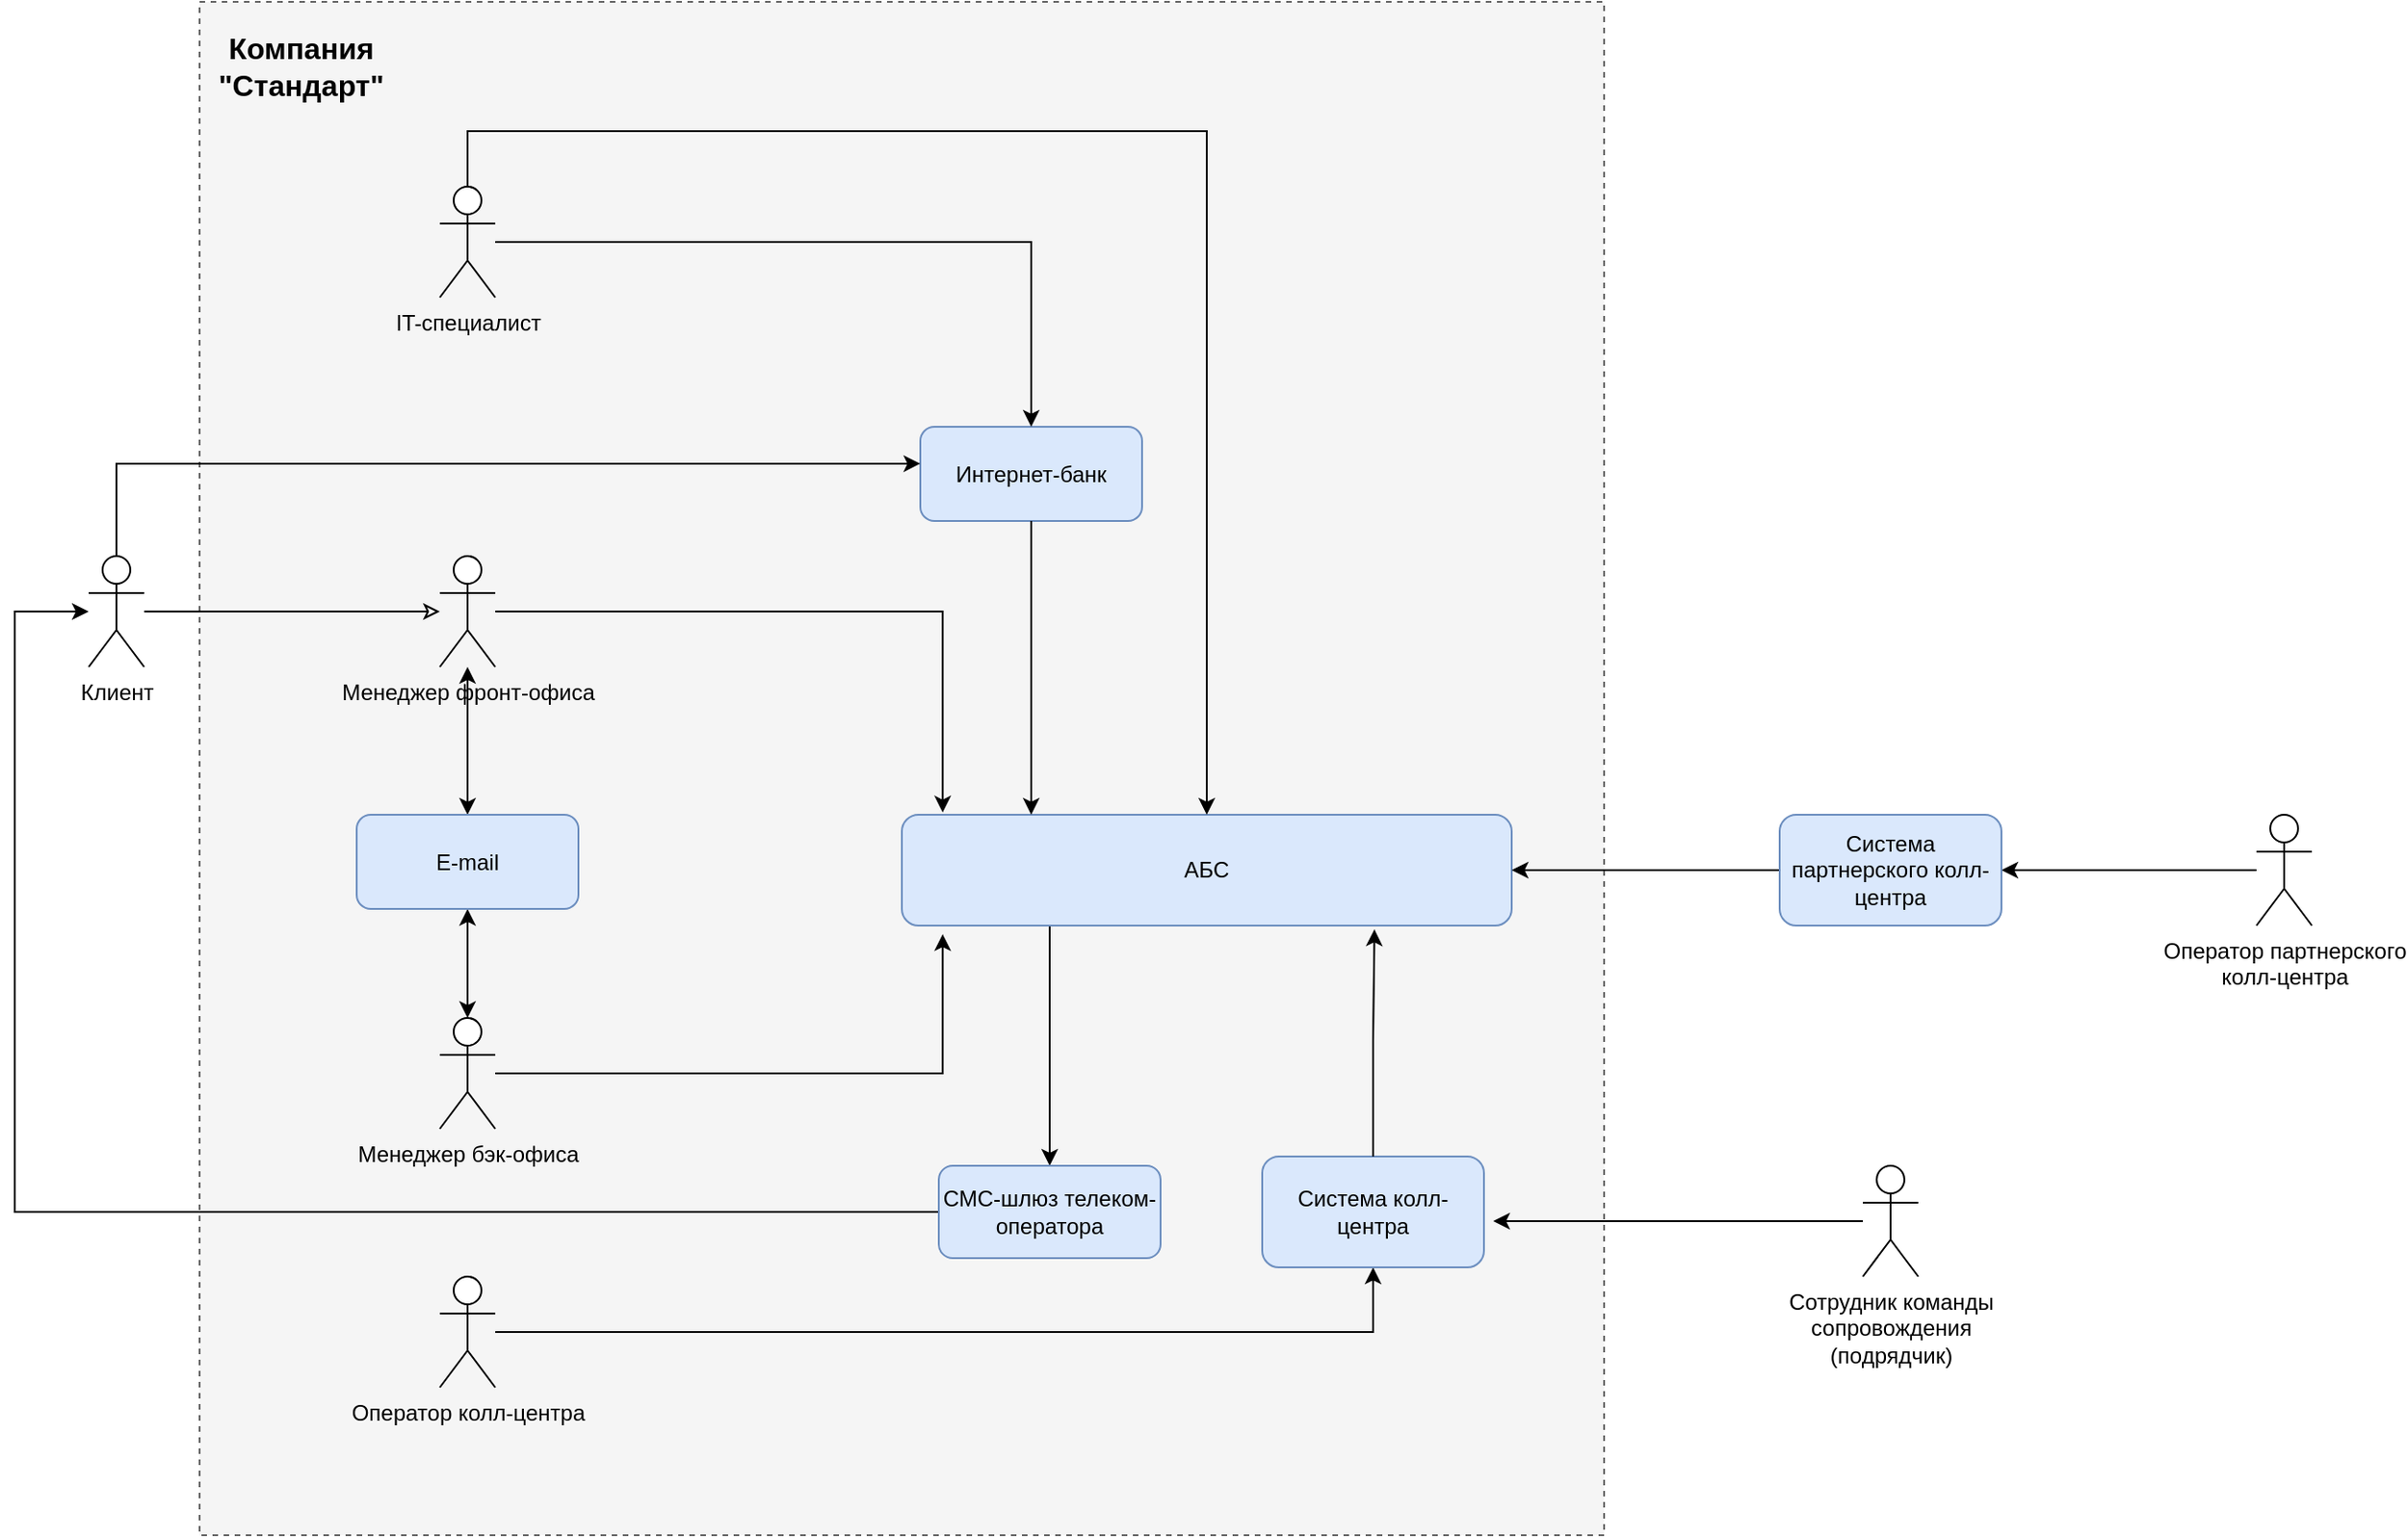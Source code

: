<mxfile version="27.0.9">
  <diagram name="Page-1" id="FUeUsttr3pp27fmRgeBM">
    <mxGraphModel dx="1678" dy="4289" grid="1" gridSize="10" guides="1" tooltips="1" connect="1" arrows="1" fold="1" page="1" pageScale="1" pageWidth="2339" pageHeight="3300" math="0" shadow="0">
      <root>
        <mxCell id="0" />
        <mxCell id="1" parent="0" />
        <mxCell id="ZFZCzrUcYYgHzC6m6MW6-37" value="" style="rounded=0;whiteSpace=wrap;html=1;fillColor=#f5f5f5;fontColor=#333333;strokeColor=#666666;dashed=1;" vertex="1" parent="1">
          <mxGeometry x="440" y="-410" width="760" height="830" as="geometry" />
        </mxCell>
        <mxCell id="ZFZCzrUcYYgHzC6m6MW6-4" style="edgeStyle=orthogonalEdgeStyle;rounded=0;orthogonalLoop=1;jettySize=auto;html=1;entryX=0.5;entryY=0;entryDx=0;entryDy=0;startArrow=classic;startFill=1;" edge="1" parent="1" source="ZFZCzrUcYYgHzC6m6MW6-1" target="ZFZCzrUcYYgHzC6m6MW6-3">
          <mxGeometry relative="1" as="geometry" />
        </mxCell>
        <mxCell id="ZFZCzrUcYYgHzC6m6MW6-8" style="edgeStyle=orthogonalEdgeStyle;rounded=0;orthogonalLoop=1;jettySize=auto;html=1;entryX=0.067;entryY=-0.02;entryDx=0;entryDy=0;entryPerimeter=0;" edge="1" parent="1" source="ZFZCzrUcYYgHzC6m6MW6-1" target="ZFZCzrUcYYgHzC6m6MW6-7">
          <mxGeometry relative="1" as="geometry" />
        </mxCell>
        <mxCell id="ZFZCzrUcYYgHzC6m6MW6-14" style="edgeStyle=orthogonalEdgeStyle;rounded=0;orthogonalLoop=1;jettySize=auto;html=1;startArrow=classic;startFill=0;endArrow=none;" edge="1" parent="1" source="ZFZCzrUcYYgHzC6m6MW6-1" target="ZFZCzrUcYYgHzC6m6MW6-13">
          <mxGeometry relative="1" as="geometry" />
        </mxCell>
        <mxCell id="ZFZCzrUcYYgHzC6m6MW6-1" value="Менеджер фронт-офиса" style="shape=umlActor;verticalLabelPosition=bottom;verticalAlign=top;html=1;outlineConnect=0;" vertex="1" parent="1">
          <mxGeometry x="570" y="-110" width="30" height="60" as="geometry" />
        </mxCell>
        <mxCell id="ZFZCzrUcYYgHzC6m6MW6-5" style="edgeStyle=orthogonalEdgeStyle;rounded=0;orthogonalLoop=1;jettySize=auto;html=1;entryX=0.5;entryY=1;entryDx=0;entryDy=0;startArrow=classic;startFill=1;" edge="1" parent="1" source="ZFZCzrUcYYgHzC6m6MW6-2" target="ZFZCzrUcYYgHzC6m6MW6-3">
          <mxGeometry relative="1" as="geometry" />
        </mxCell>
        <mxCell id="ZFZCzrUcYYgHzC6m6MW6-9" style="edgeStyle=orthogonalEdgeStyle;rounded=0;orthogonalLoop=1;jettySize=auto;html=1;entryX=0.067;entryY=1.078;entryDx=0;entryDy=0;entryPerimeter=0;" edge="1" parent="1" source="ZFZCzrUcYYgHzC6m6MW6-2" target="ZFZCzrUcYYgHzC6m6MW6-7">
          <mxGeometry relative="1" as="geometry" />
        </mxCell>
        <mxCell id="ZFZCzrUcYYgHzC6m6MW6-2" value="Менеджер бэк-офиса" style="shape=umlActor;verticalLabelPosition=bottom;verticalAlign=top;html=1;outlineConnect=0;" vertex="1" parent="1">
          <mxGeometry x="570" y="140" width="30" height="60" as="geometry" />
        </mxCell>
        <mxCell id="ZFZCzrUcYYgHzC6m6MW6-3" value="E-mail" style="rounded=1;whiteSpace=wrap;html=1;fillColor=#dae8fc;strokeColor=#6c8ebf;" vertex="1" parent="1">
          <mxGeometry x="525" y="30" width="120" height="51" as="geometry" />
        </mxCell>
        <mxCell id="ZFZCzrUcYYgHzC6m6MW6-21" style="edgeStyle=orthogonalEdgeStyle;rounded=0;orthogonalLoop=1;jettySize=auto;html=1;entryX=0.5;entryY=0;entryDx=0;entryDy=0;" edge="1" parent="1" source="ZFZCzrUcYYgHzC6m6MW6-7" target="ZFZCzrUcYYgHzC6m6MW6-16">
          <mxGeometry relative="1" as="geometry">
            <Array as="points">
              <mxPoint x="900" y="110" />
              <mxPoint x="900" y="110" />
            </Array>
          </mxGeometry>
        </mxCell>
        <mxCell id="ZFZCzrUcYYgHzC6m6MW6-7" value="АБС" style="rounded=1;whiteSpace=wrap;html=1;fillColor=#dae8fc;strokeColor=#6c8ebf;" vertex="1" parent="1">
          <mxGeometry x="820" y="30" width="330" height="60" as="geometry" />
        </mxCell>
        <mxCell id="ZFZCzrUcYYgHzC6m6MW6-10" value="Интернет-банк" style="rounded=1;whiteSpace=wrap;html=1;fillColor=#dae8fc;strokeColor=#6c8ebf;" vertex="1" parent="1">
          <mxGeometry x="830" y="-180" width="120" height="51" as="geometry" />
        </mxCell>
        <mxCell id="ZFZCzrUcYYgHzC6m6MW6-12" style="edgeStyle=orthogonalEdgeStyle;rounded=0;orthogonalLoop=1;jettySize=auto;html=1;" edge="1" parent="1" source="ZFZCzrUcYYgHzC6m6MW6-10">
          <mxGeometry relative="1" as="geometry">
            <mxPoint x="890" y="30" as="targetPoint" />
          </mxGeometry>
        </mxCell>
        <mxCell id="ZFZCzrUcYYgHzC6m6MW6-13" value="Клиент" style="shape=umlActor;verticalLabelPosition=bottom;verticalAlign=top;html=1;outlineConnect=0;" vertex="1" parent="1">
          <mxGeometry x="380" y="-110" width="30" height="60" as="geometry" />
        </mxCell>
        <mxCell id="ZFZCzrUcYYgHzC6m6MW6-15" style="edgeStyle=orthogonalEdgeStyle;rounded=0;orthogonalLoop=1;jettySize=auto;html=1;entryX=0;entryY=0.392;entryDx=0;entryDy=0;entryPerimeter=0;" edge="1" parent="1" source="ZFZCzrUcYYgHzC6m6MW6-13" target="ZFZCzrUcYYgHzC6m6MW6-10">
          <mxGeometry relative="1" as="geometry">
            <Array as="points">
              <mxPoint x="395" y="-160" />
            </Array>
          </mxGeometry>
        </mxCell>
        <mxCell id="ZFZCzrUcYYgHzC6m6MW6-18" style="edgeStyle=orthogonalEdgeStyle;rounded=0;orthogonalLoop=1;jettySize=auto;html=1;" edge="1" parent="1" source="ZFZCzrUcYYgHzC6m6MW6-16" target="ZFZCzrUcYYgHzC6m6MW6-13">
          <mxGeometry relative="1" as="geometry">
            <Array as="points">
              <mxPoint x="340" y="245" />
              <mxPoint x="340" y="-80" />
            </Array>
          </mxGeometry>
        </mxCell>
        <mxCell id="ZFZCzrUcYYgHzC6m6MW6-16" value="СМС-шлюз телеком-оператора" style="rounded=1;whiteSpace=wrap;html=1;fillColor=#dae8fc;strokeColor=#6c8ebf;" vertex="1" parent="1">
          <mxGeometry x="840" y="220" width="120" height="50" as="geometry" />
        </mxCell>
        <mxCell id="ZFZCzrUcYYgHzC6m6MW6-23" style="edgeStyle=orthogonalEdgeStyle;rounded=0;orthogonalLoop=1;jettySize=auto;html=1;entryX=0.5;entryY=0;entryDx=0;entryDy=0;" edge="1" parent="1" source="ZFZCzrUcYYgHzC6m6MW6-22" target="ZFZCzrUcYYgHzC6m6MW6-10">
          <mxGeometry relative="1" as="geometry" />
        </mxCell>
        <mxCell id="ZFZCzrUcYYgHzC6m6MW6-24" style="edgeStyle=orthogonalEdgeStyle;rounded=0;orthogonalLoop=1;jettySize=auto;html=1;entryX=0.5;entryY=0;entryDx=0;entryDy=0;" edge="1" parent="1" source="ZFZCzrUcYYgHzC6m6MW6-22" target="ZFZCzrUcYYgHzC6m6MW6-7">
          <mxGeometry relative="1" as="geometry">
            <Array as="points">
              <mxPoint x="585" y="-340" />
              <mxPoint x="985" y="-340" />
            </Array>
          </mxGeometry>
        </mxCell>
        <mxCell id="ZFZCzrUcYYgHzC6m6MW6-22" value="IT-специалист" style="shape=umlActor;verticalLabelPosition=bottom;verticalAlign=top;html=1;outlineConnect=0;" vertex="1" parent="1">
          <mxGeometry x="570" y="-310" width="30" height="60" as="geometry" />
        </mxCell>
        <mxCell id="ZFZCzrUcYYgHzC6m6MW6-28" style="edgeStyle=orthogonalEdgeStyle;rounded=0;orthogonalLoop=1;jettySize=auto;html=1;entryX=0.5;entryY=1;entryDx=0;entryDy=0;" edge="1" parent="1" source="ZFZCzrUcYYgHzC6m6MW6-25" target="ZFZCzrUcYYgHzC6m6MW6-27">
          <mxGeometry relative="1" as="geometry" />
        </mxCell>
        <mxCell id="ZFZCzrUcYYgHzC6m6MW6-25" value="Оператор колл-центра" style="shape=umlActor;verticalLabelPosition=bottom;verticalAlign=top;html=1;outlineConnect=0;" vertex="1" parent="1">
          <mxGeometry x="570" y="280" width="30" height="60" as="geometry" />
        </mxCell>
        <mxCell id="ZFZCzrUcYYgHzC6m6MW6-27" value="&lt;font style=&quot;font-size: 12px;&quot;&gt;Система колл-центра&lt;/font&gt;" style="rounded=1;whiteSpace=wrap;html=1;fillColor=#dae8fc;strokeColor=#6c8ebf;fontSize=8;" vertex="1" parent="1">
          <mxGeometry x="1015" y="215" width="120" height="60" as="geometry" />
        </mxCell>
        <mxCell id="ZFZCzrUcYYgHzC6m6MW6-29" style="edgeStyle=orthogonalEdgeStyle;rounded=0;orthogonalLoop=1;jettySize=auto;html=1;entryX=0.775;entryY=1.034;entryDx=0;entryDy=0;entryPerimeter=0;" edge="1" parent="1" source="ZFZCzrUcYYgHzC6m6MW6-27" target="ZFZCzrUcYYgHzC6m6MW6-7">
          <mxGeometry relative="1" as="geometry" />
        </mxCell>
        <mxCell id="ZFZCzrUcYYgHzC6m6MW6-33" style="edgeStyle=orthogonalEdgeStyle;rounded=0;orthogonalLoop=1;jettySize=auto;html=1;" edge="1" parent="1" source="ZFZCzrUcYYgHzC6m6MW6-31">
          <mxGeometry relative="1" as="geometry">
            <mxPoint x="1140" y="250" as="targetPoint" />
          </mxGeometry>
        </mxCell>
        <mxCell id="ZFZCzrUcYYgHzC6m6MW6-31" value="Сотрудник команды&lt;br&gt;сопровождения&lt;br&gt;(подрядчик)" style="shape=umlActor;verticalLabelPosition=bottom;verticalAlign=top;html=1;outlineConnect=0;" vertex="1" parent="1">
          <mxGeometry x="1340" y="220" width="30" height="60" as="geometry" />
        </mxCell>
        <mxCell id="ZFZCzrUcYYgHzC6m6MW6-35" style="edgeStyle=orthogonalEdgeStyle;rounded=0;orthogonalLoop=1;jettySize=auto;html=1;entryX=1;entryY=0.5;entryDx=0;entryDy=0;" edge="1" parent="1" source="ZFZCzrUcYYgHzC6m6MW6-32" target="ZFZCzrUcYYgHzC6m6MW6-34">
          <mxGeometry relative="1" as="geometry" />
        </mxCell>
        <mxCell id="ZFZCzrUcYYgHzC6m6MW6-32" value="Оператор партнерского&lt;br&gt;колл-центра" style="shape=umlActor;verticalLabelPosition=bottom;verticalAlign=top;html=1;outlineConnect=0;" vertex="1" parent="1">
          <mxGeometry x="1553" y="30" width="30" height="60" as="geometry" />
        </mxCell>
        <mxCell id="ZFZCzrUcYYgHzC6m6MW6-36" style="edgeStyle=orthogonalEdgeStyle;rounded=0;orthogonalLoop=1;jettySize=auto;html=1;entryX=1;entryY=0.5;entryDx=0;entryDy=0;" edge="1" parent="1" source="ZFZCzrUcYYgHzC6m6MW6-34" target="ZFZCzrUcYYgHzC6m6MW6-7">
          <mxGeometry relative="1" as="geometry" />
        </mxCell>
        <mxCell id="ZFZCzrUcYYgHzC6m6MW6-34" value="&lt;font style=&quot;font-size: 12px;&quot;&gt;Система партнерского колл-центра&lt;/font&gt;" style="rounded=1;whiteSpace=wrap;html=1;fillColor=#dae8fc;strokeColor=#6c8ebf;fontSize=8;" vertex="1" parent="1">
          <mxGeometry x="1295" y="30" width="120" height="60" as="geometry" />
        </mxCell>
        <mxCell id="ZFZCzrUcYYgHzC6m6MW6-38" value="&lt;font style=&quot;font-size: 16px;&quot;&gt;&lt;b&gt;Компания &quot;Стандарт&quot;&lt;/b&gt;&lt;/font&gt;" style="text;html=1;align=center;verticalAlign=middle;whiteSpace=wrap;rounded=0;" vertex="1" parent="1">
          <mxGeometry x="465" y="-390" width="60" height="30" as="geometry" />
        </mxCell>
      </root>
    </mxGraphModel>
  </diagram>
</mxfile>
